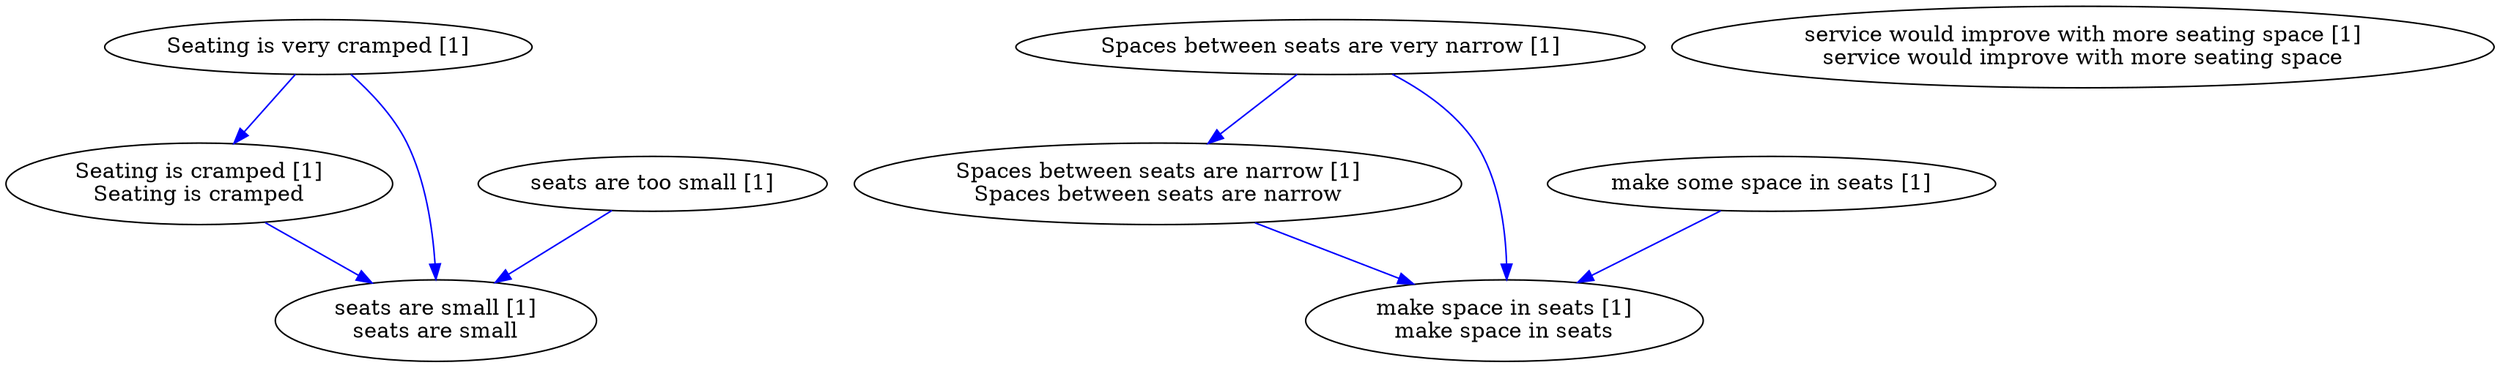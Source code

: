digraph collapsedGraph {
"Seating is very cramped [1]""Seating is cramped [1]\nSeating is cramped""Spaces between seats are very narrow [1]""Spaces between seats are narrow [1]\nSpaces between seats are narrow""make some space in seats [1]""make space in seats [1]\nmake space in seats""seats are too small [1]""seats are small [1]\nseats are small""service would improve with more seating space [1]\nservice would improve with more seating space""Spaces between seats are narrow [1]\nSpaces between seats are narrow" -> "make space in seats [1]\nmake space in seats" [color=blue]
"Spaces between seats are very narrow [1]" -> "make space in seats [1]\nmake space in seats" [color=blue]
"Seating is very cramped [1]" -> "seats are small [1]\nseats are small" [color=blue]
"Seating is cramped [1]\nSeating is cramped" -> "seats are small [1]\nseats are small" [color=blue]
"Seating is very cramped [1]" -> "Seating is cramped [1]\nSeating is cramped" [color=blue]
"Spaces between seats are very narrow [1]" -> "Spaces between seats are narrow [1]\nSpaces between seats are narrow" [color=blue]
"make some space in seats [1]" -> "make space in seats [1]\nmake space in seats" [color=blue]
"seats are too small [1]" -> "seats are small [1]\nseats are small" [color=blue]
}